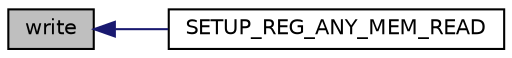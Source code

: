 digraph "write"
{
  edge [fontname="Helvetica",fontsize="10",labelfontname="Helvetica",labelfontsize="10"];
  node [fontname="Helvetica",fontsize="10",shape=record];
  rankdir="LR";
  Node27 [label="write",height=0.2,width=0.4,color="black", fillcolor="grey75", style="filled", fontcolor="black"];
  Node27 -> Node28 [dir="back",color="midnightblue",fontsize="10",style="solid",fontname="Helvetica"];
  Node28 [label="SETUP_REG_ANY_MEM_READ",height=0.2,width=0.4,color="black", fillcolor="white", style="filled",URL="$d5/d72/vmsa__descriptors_8h.html#a8e1098cfb06d1dd628f3d71e095f59dc"];
}
